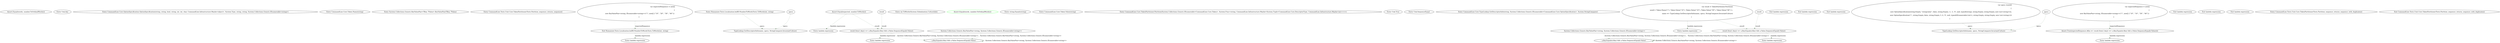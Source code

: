 digraph  {
m0_8 [cluster="Humanizer.Tests.Localisation.bnBD.NumberToWordsTests.ToOrdinalWords(int, string)", file="NumberToWordsTests.cs", label="Assert.Equal(words, number.ToOrdinalWords())", span="84-84"];
m0_21 [cluster="Unk.Any", file="NumberToWordsTests.cs", label="Entry Unk.Any", span=""];
m0_7 [cluster="CommandLine.Core.OptionSpecification.OptionSpecification(string, string, bool, string, int, int, char, CommandLine.Infrastructure.Maybe<object>, System.Type, string, string, System.Collections.Generic.IEnumerable<string>)", file="NumberToWordsTests.cs", label="Entry CommandLine.Core.OptionSpecification.OptionSpecification(string, string, bool, string, int, int, char, CommandLine.Infrastructure.Maybe<object>, System.Type, string, string, System.Collections.Generic.IEnumerable<string>)", span="17-17"];
m0_9 [cluster="CommandLine.Core.Token.Name(string)", file="NumberToWordsTests.cs", label="Entry CommandLine.Core.Token.Name(string)", span="19-19"];
m0_6 [cluster="System.Collections.Generic.KeyValuePair<TKey, TValue>.KeyValuePair(TKey, TValue)", file="NumberToWordsTests.cs", label="Entry System.Collections.Generic.KeyValuePair<TKey, TValue>.KeyValuePair(TKey, TValue)", span="0-0"];
m0_0 [cluster="CommandLine.Tests.Unit.Core.TokenPartitionerTests.Partition_sequence_returns_sequence()", file="NumberToWordsTests.cs", label="Entry CommandLine.Tests.Unit.Core.TokenPartitionerTests.Partition_sequence_returns_sequence()", span="13-13"];
m0_1 [cluster="CommandLine.Tests.Unit.Core.TokenPartitionerTests.Partition_sequence_returns_sequence()", file="NumberToWordsTests.cs", label="var expectedSequence = new[]\r\n                {\r\n                    new KeyValuePair<string, IEnumerable<string>>(''i'', new[] {''10'', ''20'', ''30'', ''40''}) \r\n                }", span="16-19"];
m0_2 [cluster="Humanizer.Tests.Localisation.bnBD.NumberToWordsTests.ToWords(int, string)", file="NumberToWordsTests.cs", label="Entry Humanizer.Tests.Localisation.bnBD.NumberToWordsTests.ToWords(int, string)", span="40-40"];
m0_4 [cluster="Humanizer.Tests.Localisation.bnBD.NumberToWordsTests.ToWords(int, string)", file="NumberToWordsTests.cs", label="Exit Humanizer.Tests.Localisation.bnBD.NumberToWordsTests.ToWords(int, string)", span="40-40"];
m0_3 [cluster="Humanizer.Tests.Localisation.bnBD.NumberToWordsTests.ToWords(int, string)", file="NumberToWordsTests.cs", label="Assert.Equal(expected, number.ToWords())", span="42-42"];
m0_5 [cluster="int.ToWords(System.Globalization.CultureInfo)", file="NumberToWordsTests.cs", label="Entry int.ToWords(System.Globalization.CultureInfo)", span="16-16"];
m0_12 [cluster="<invalid-global-code>.ToOrdinalWords(int, string)", color=green, community=0, file="NumberToWordsTests.cs", label="Assert.Equal(words, number.ToOrdinalWords())", prediction=0, span="133-133"];
m0_25 [cluster="string.Equals(string)", file="NumberToWordsTests.cs", label="Entry string.Equals(string)", span="0-0"];
m0_10 [cluster="CommandLine.Core.Token.Value(string)", file="NumberToWordsTests.cs", label="Entry CommandLine.Core.Token.Value(string)", span="26-26"];
m0_11 [cluster="CommandLine.Core.TokenPartitioner.Partition(System.Collections.Generic.IEnumerable<CommandLine.Core.Token>, System.Func<string, CommandLine.Infrastructure.Maybe<System.Tuple<CommandLine.Core.DescriptorType, CommandLine.Infrastructure.Maybe<int>>>>)", file="NumberToWordsTests.cs", label="Entry CommandLine.Core.TokenPartitioner.Partition(System.Collections.Generic.IEnumerable<CommandLine.Core.Token>, System.Func<string, CommandLine.Infrastructure.Maybe<System.Tuple<CommandLine.Core.DescriptorType, CommandLine.Infrastructure.Maybe<int>>>>)", span="16-16"];
m0_13 [cluster="Unk.True", file="NumberToWordsTests.cs", label="Entry Unk.True", span=""];
m0_26 [cluster="Unk.SequenceEqual", file="NumberToWordsTests.cs", label="Entry Unk.SequenceEqual", span=""];
m0_17 [cluster="CommandLine.Core.TypeLookup.GetDescriptorInfo(string, System.Collections.Generic.IEnumerable<CommandLine.Core.OptionSpecification>, System.StringComparer)", file="NumberToWordsTests.cs", label="Entry CommandLine.Core.TypeLookup.GetDescriptorInfo(string, System.Collections.Generic.IEnumerable<CommandLine.Core.OptionSpecification>, System.StringComparer)", span="11-11"];
m0_14 [cluster="lambda expression", file="NumberToWordsTests.cs", label="Entry lambda expression", span="29-29"];
m0_39 [cluster="lambda expression", file="NumberToWordsTests.cs", label="Entry lambda expression", span="59-59"];
m0_15 [cluster="lambda expression", file="NumberToWordsTests.cs", label="TypeLookup.GetDescriptorInfo(name, specs, StringComparer.InvariantCulture)", span="29-29"];
m0_19 [cluster="lambda expression", file="NumberToWordsTests.cs", label="result.Item1.Any(r => a.Key.Equals(r.Key) && a.Value.SequenceEqual(r.Value))", span="33-33"];
m0_18 [cluster="lambda expression", file="NumberToWordsTests.cs", label="Entry lambda expression", span="33-33"];
m0_16 [cluster="lambda expression", file="NumberToWordsTests.cs", label="Exit lambda expression", span="29-29"];
m0_20 [cluster="lambda expression", file="NumberToWordsTests.cs", label="Exit lambda expression", span="33-33"];
m0_22 [cluster="lambda expression", file="NumberToWordsTests.cs", label="Entry lambda expression", span="33-33"];
m0_23 [cluster="lambda expression", file="NumberToWordsTests.cs", label="a.Key.Equals(r.Key) && a.Value.SequenceEqual(r.Value)", span="33-33"];
m0_24 [cluster="lambda expression", file="NumberToWordsTests.cs", label="Exit lambda expression", span="33-33"];
m0_34 [cluster="lambda expression", file="NumberToWordsTests.cs", label="TypeLookup.GetDescriptorInfo(name, specs, StringComparer.InvariantCulture)", span="55-55"];
m0_33 [cluster="lambda expression", file="NumberToWordsTests.cs", label="Entry lambda expression", span="55-55"];
m0_37 [cluster="lambda expression", file="NumberToWordsTests.cs", label="result.Item1.Any(r => a.Key.Equals(r.Key) && a.Value.SequenceEqual(r.Value))", span="59-59"];
m0_36 [cluster="lambda expression", file="NumberToWordsTests.cs", label="Entry lambda expression", span="59-59"];
m0_35 [cluster="lambda expression", file="NumberToWordsTests.cs", label="Exit lambda expression", span="55-55"];
m0_38 [cluster="lambda expression", file="NumberToWordsTests.cs", label="Exit lambda expression", span="59-59"];
m0_40 [cluster="lambda expression", file="NumberToWordsTests.cs", label="a.Key.Equals(r.Key) && a.Value.SequenceEqual(r.Value)", span="59-59"];
m0_41 [cluster="lambda expression", file="NumberToWordsTests.cs", label="Exit lambda expression", span="59-59"];
m0_27 [cluster="CommandLine.Tests.Unit.Core.TokenPartitionerTests.Partition_sequence_returns_sequence_with_duplicates()", file="NumberToWordsTests.cs", label="Entry CommandLine.Tests.Unit.Core.TokenPartitionerTests.Partition_sequence_returns_sequence_with_duplicates()", span="39-39"];
m0_28 [cluster="CommandLine.Tests.Unit.Core.TokenPartitionerTests.Partition_sequence_returns_sequence_with_duplicates()", file="NumberToWordsTests.cs", label="var expectedSequence = new[]\r\n                {\r\n                    new KeyValuePair<string, IEnumerable<string>>(''i'', new[] {''10'', ''10'', ''30'', ''40''}) \r\n                }", span="42-45"];
m0_29 [cluster="CommandLine.Tests.Unit.Core.TokenPartitionerTests.Partition_sequence_returns_sequence_with_duplicates()", file="NumberToWordsTests.cs", label="var specs =new[]\r\n                {\r\n                    new OptionSpecification(string.Empty, ''stringvalue'', false, string.Empty, -1, -1, '\0', null, typeof(string), string.Empty, string.Empty, new List<string>()),\r\n                    new OptionSpecification(''i'', string.Empty, false, string.Empty, 3, 4, '\0', null, typeof(IEnumerable<int>), string.Empty, string.Empty, new List<string>())\r\n                }", span="46-50"];
m0_31 [cluster="CommandLine.Tests.Unit.Core.TokenPartitionerTests.Partition_sequence_returns_sequence_with_duplicates()", file="NumberToWordsTests.cs", label="Assert.True(expectedSequence.All(a => result.Item1.Any(r => a.Key.Equals(r.Key) && a.Value.SequenceEqual(r.Value))))", span="59-59"];
m0_30 [cluster="CommandLine.Tests.Unit.Core.TokenPartitionerTests.Partition_sequence_returns_sequence_with_duplicates()", file="NumberToWordsTests.cs", label="var result = TokenPartitioner.Partition(\r\n                new[] { Token.Name(''i''), Token.Value(''10''), Token.Value(''10''), Token.Value(''30''), Token.Value(''40'') },\r\n                name => TypeLookup.GetDescriptorInfo(name, specs, StringComparer.InvariantCulture)\r\n                )", span="53-56"];
m0_32 [cluster="CommandLine.Tests.Unit.Core.TokenPartitionerTests.Partition_sequence_returns_sequence_with_duplicates()", file="NumberToWordsTests.cs", label="Exit CommandLine.Tests.Unit.Core.TokenPartitionerTests.Partition_sequence_returns_sequence_with_duplicates()", span="39-39"];
m0_42 [file="NumberToWordsTests.cs", label=specs, span=""];
m0_43 [file="NumberToWordsTests.cs", label=result, span=""];
m0_44 [file="NumberToWordsTests.cs", label="System.Collections.Generic.KeyValuePair<string, System.Collections.Generic.IEnumerable<string>>", span=""];
m0_45 [file="NumberToWordsTests.cs", label=specs, span=""];
m0_46 [file="NumberToWordsTests.cs", label=result, span=""];
m0_47 [file="NumberToWordsTests.cs", label="System.Collections.Generic.KeyValuePair<string, System.Collections.Generic.IEnumerable<string>>", span=""];
m0_1 -> m0_4  [color=darkseagreen4, key=1, label=expectedSequence, style=dashed];
m0_2 -> m0_15  [color=darkseagreen4, key=1, label=specs, style=dashed];
m0_4 -> m0_18  [color=darkseagreen4, key=1, label="lambda expression", style=dashed];
m0_3 -> m0_14  [color=darkseagreen4, key=1, label="lambda expression", style=dashed];
m0_3 -> m0_19  [color=darkseagreen4, key=1, label=result, style=dashed];
m0_19 -> m0_22  [color=darkseagreen4, key=1, label="lambda expression", style=dashed];
m0_19 -> m0_23  [color=darkseagreen4, key=1, label="System.Collections.Generic.KeyValuePair<string, System.Collections.Generic.IEnumerable<string>>", style=dashed];
m0_23 -> m0_23  [color=darkseagreen4, key=1, label="System.Collections.Generic.KeyValuePair<string, System.Collections.Generic.IEnumerable<string>>", style=dashed];
m0_37 -> m0_39  [color=darkseagreen4, key=1, label="lambda expression", style=dashed];
m0_37 -> m0_40  [color=darkseagreen4, key=1, label="System.Collections.Generic.KeyValuePair<string, System.Collections.Generic.IEnumerable<string>>", style=dashed];
m0_40 -> m0_40  [color=darkseagreen4, key=1, label="System.Collections.Generic.KeyValuePair<string, System.Collections.Generic.IEnumerable<string>>", style=dashed];
m0_28 -> m0_31  [color=darkseagreen4, key=1, label=expectedSequence, style=dashed];
m0_29 -> m0_34  [color=darkseagreen4, key=1, label=specs, style=dashed];
m0_31 -> m0_36  [color=darkseagreen4, key=1, label="lambda expression", style=dashed];
m0_30 -> m0_33  [color=darkseagreen4, key=1, label="lambda expression", style=dashed];
m0_30 -> m0_37  [color=darkseagreen4, key=1, label=result, style=dashed];
m0_42 -> m0_15  [color=darkseagreen4, key=1, label=specs, style=dashed];
m0_43 -> m0_19  [color=darkseagreen4, key=1, label=result, style=dashed];
m0_44 -> m0_23  [color=darkseagreen4, key=1, label="System.Collections.Generic.KeyValuePair<string, System.Collections.Generic.IEnumerable<string>>", style=dashed];
m0_45 -> m0_34  [color=darkseagreen4, key=1, label=specs, style=dashed];
m0_46 -> m0_37  [color=darkseagreen4, key=1, label=result, style=dashed];
m0_47 -> m0_40  [color=darkseagreen4, key=1, label="System.Collections.Generic.KeyValuePair<string, System.Collections.Generic.IEnumerable<string>>", style=dashed];
}
